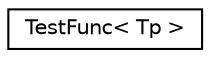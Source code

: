 digraph "Graphical Class Hierarchy"
{
  edge [fontname="Helvetica",fontsize="10",labelfontname="Helvetica",labelfontsize="10"];
  node [fontname="Helvetica",fontsize="10",shape=record];
  rankdir="LR";
  Node0 [label="TestFunc\< Tp \>",height=0.2,width=0.4,color="black", fillcolor="white", style="filled",URL="$struct_test_func.html"];
}
